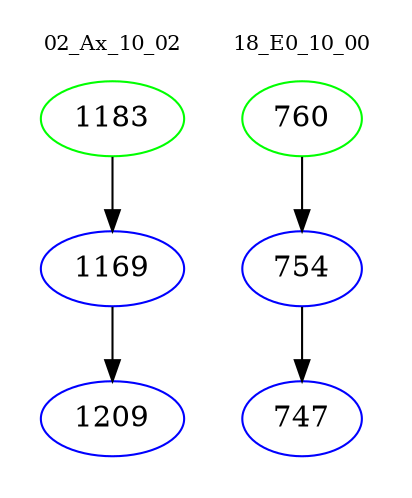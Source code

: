 digraph{
subgraph cluster_0 {
color = white
label = "02_Ax_10_02";
fontsize=10;
T0_1183 [label="1183", color="green"]
T0_1183 -> T0_1169 [color="black"]
T0_1169 [label="1169", color="blue"]
T0_1169 -> T0_1209 [color="black"]
T0_1209 [label="1209", color="blue"]
}
subgraph cluster_1 {
color = white
label = "18_E0_10_00";
fontsize=10;
T1_760 [label="760", color="green"]
T1_760 -> T1_754 [color="black"]
T1_754 [label="754", color="blue"]
T1_754 -> T1_747 [color="black"]
T1_747 [label="747", color="blue"]
}
}
